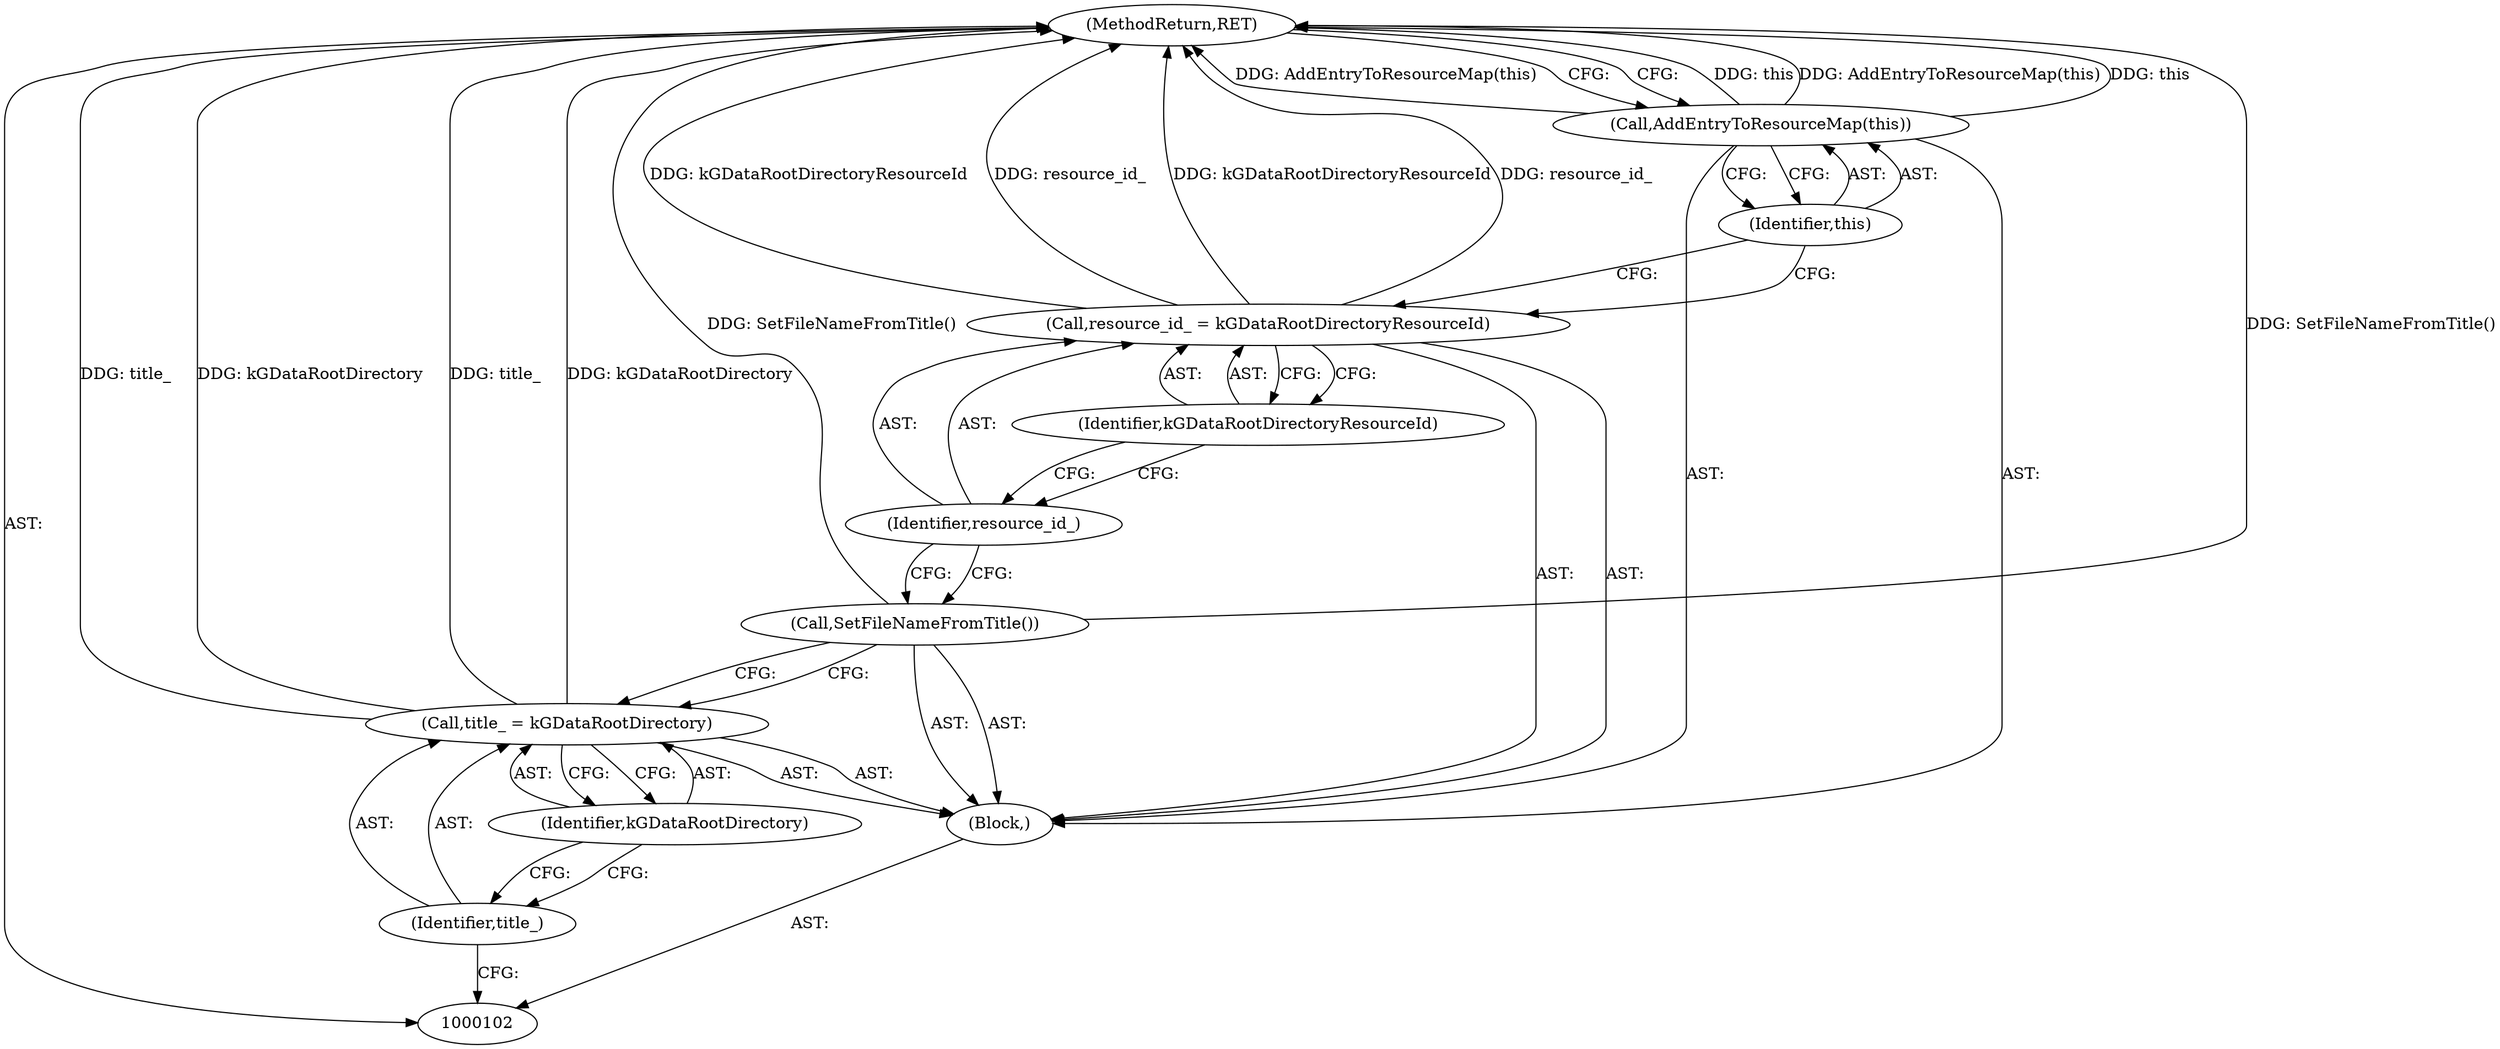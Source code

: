 digraph "0_Chrome_40ed2b7ae4f6f5adb1b0ce9acf9c4dece339c2a6_0" {
"1000113" [label="(MethodReturn,RET)"];
"1000111" [label="(Call,AddEntryToResourceMap(this))"];
"1000112" [label="(Identifier,this)"];
"1000103" [label="(Block,)"];
"1000106" [label="(Identifier,kGDataRootDirectory)"];
"1000104" [label="(Call,title_ = kGDataRootDirectory)"];
"1000105" [label="(Identifier,title_)"];
"1000107" [label="(Call,SetFileNameFromTitle())"];
"1000110" [label="(Identifier,kGDataRootDirectoryResourceId)"];
"1000108" [label="(Call,resource_id_ = kGDataRootDirectoryResourceId)"];
"1000109" [label="(Identifier,resource_id_)"];
"1000113" -> "1000102"  [label="AST: "];
"1000113" -> "1000111"  [label="CFG: "];
"1000107" -> "1000113"  [label="DDG: SetFileNameFromTitle()"];
"1000104" -> "1000113"  [label="DDG: title_"];
"1000104" -> "1000113"  [label="DDG: kGDataRootDirectory"];
"1000111" -> "1000113"  [label="DDG: this"];
"1000111" -> "1000113"  [label="DDG: AddEntryToResourceMap(this)"];
"1000108" -> "1000113"  [label="DDG: kGDataRootDirectoryResourceId"];
"1000108" -> "1000113"  [label="DDG: resource_id_"];
"1000111" -> "1000103"  [label="AST: "];
"1000111" -> "1000112"  [label="CFG: "];
"1000112" -> "1000111"  [label="AST: "];
"1000113" -> "1000111"  [label="CFG: "];
"1000111" -> "1000113"  [label="DDG: this"];
"1000111" -> "1000113"  [label="DDG: AddEntryToResourceMap(this)"];
"1000112" -> "1000111"  [label="AST: "];
"1000112" -> "1000108"  [label="CFG: "];
"1000111" -> "1000112"  [label="CFG: "];
"1000103" -> "1000102"  [label="AST: "];
"1000104" -> "1000103"  [label="AST: "];
"1000107" -> "1000103"  [label="AST: "];
"1000108" -> "1000103"  [label="AST: "];
"1000111" -> "1000103"  [label="AST: "];
"1000106" -> "1000104"  [label="AST: "];
"1000106" -> "1000105"  [label="CFG: "];
"1000104" -> "1000106"  [label="CFG: "];
"1000104" -> "1000103"  [label="AST: "];
"1000104" -> "1000106"  [label="CFG: "];
"1000105" -> "1000104"  [label="AST: "];
"1000106" -> "1000104"  [label="AST: "];
"1000107" -> "1000104"  [label="CFG: "];
"1000104" -> "1000113"  [label="DDG: title_"];
"1000104" -> "1000113"  [label="DDG: kGDataRootDirectory"];
"1000105" -> "1000104"  [label="AST: "];
"1000105" -> "1000102"  [label="CFG: "];
"1000106" -> "1000105"  [label="CFG: "];
"1000107" -> "1000103"  [label="AST: "];
"1000107" -> "1000104"  [label="CFG: "];
"1000109" -> "1000107"  [label="CFG: "];
"1000107" -> "1000113"  [label="DDG: SetFileNameFromTitle()"];
"1000110" -> "1000108"  [label="AST: "];
"1000110" -> "1000109"  [label="CFG: "];
"1000108" -> "1000110"  [label="CFG: "];
"1000108" -> "1000103"  [label="AST: "];
"1000108" -> "1000110"  [label="CFG: "];
"1000109" -> "1000108"  [label="AST: "];
"1000110" -> "1000108"  [label="AST: "];
"1000112" -> "1000108"  [label="CFG: "];
"1000108" -> "1000113"  [label="DDG: kGDataRootDirectoryResourceId"];
"1000108" -> "1000113"  [label="DDG: resource_id_"];
"1000109" -> "1000108"  [label="AST: "];
"1000109" -> "1000107"  [label="CFG: "];
"1000110" -> "1000109"  [label="CFG: "];
}
